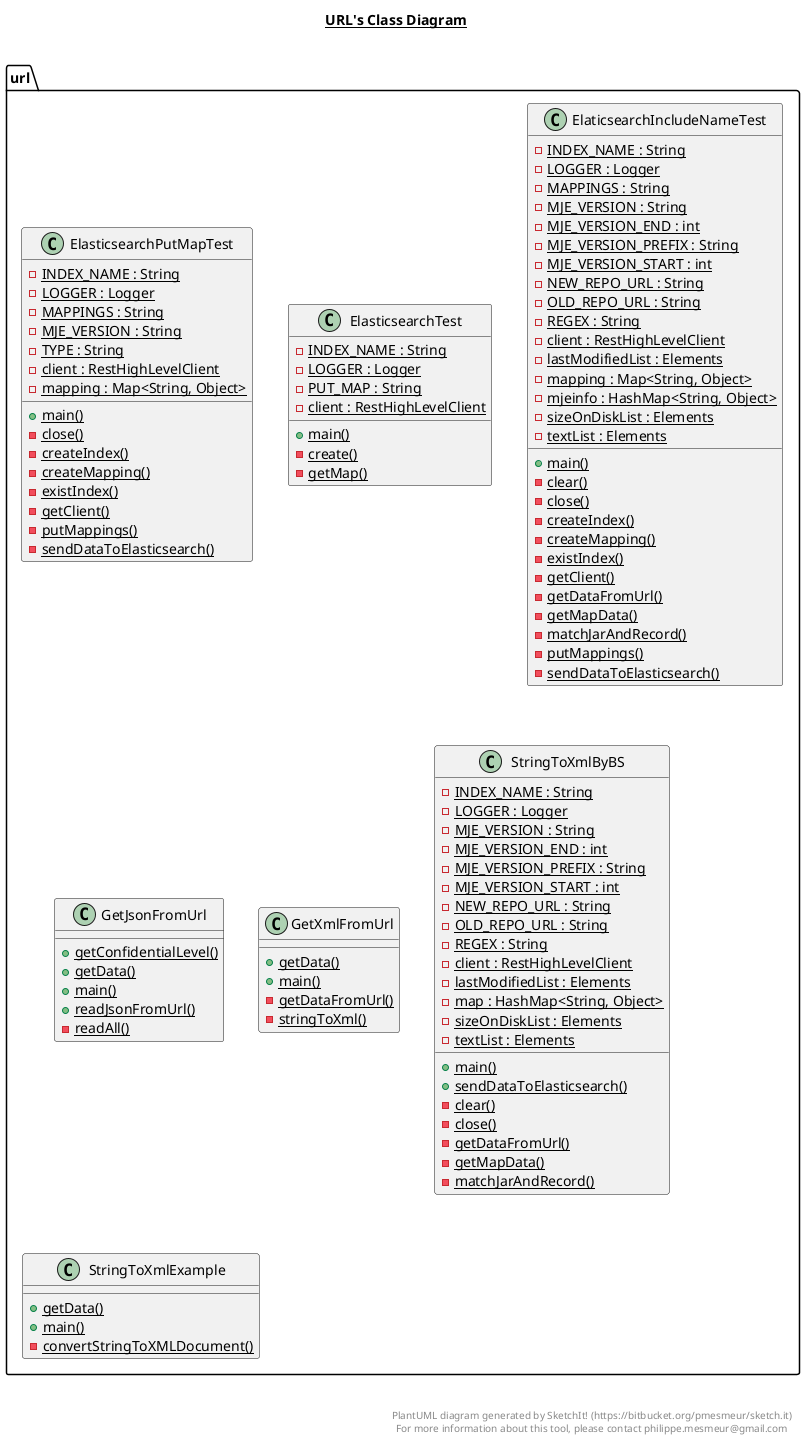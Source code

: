 @startuml

title __URL's Class Diagram__\n

  namespace url {
    class url.ElasticsearchPutMapTest {
        {static} - INDEX_NAME : String
        {static} - LOGGER : Logger
        {static} - MAPPINGS : String
        {static} - MJE_VERSION : String
        {static} - TYPE : String
        {static} - client : RestHighLevelClient
        {static} - mapping : Map<String, Object>
        {static} + main()
        {static} - close()
        {static} - createIndex()
        {static} - createMapping()
        {static} - existIndex()
        {static} - getClient()
        {static} - putMappings()
        {static} - sendDataToElasticsearch()
    }
  }
  

  namespace url {
    class url.ElasticsearchTest {
        {static} - INDEX_NAME : String
        {static} - LOGGER : Logger
        {static} - PUT_MAP : String
        {static} - client : RestHighLevelClient
        {static} + main()
        {static} - create()
        {static} - getMap()
    }
  }
  

  namespace url {
    class url.ElaticsearchIncludeNameTest {
        {static} - INDEX_NAME : String
        {static} - LOGGER : Logger
        {static} - MAPPINGS : String
        {static} - MJE_VERSION : String
        {static} - MJE_VERSION_END : int
        {static} - MJE_VERSION_PREFIX : String
        {static} - MJE_VERSION_START : int
        {static} - NEW_REPO_URL : String
        {static} - OLD_REPO_URL : String
        {static} - REGEX : String
        {static} - client : RestHighLevelClient
        {static} - lastModifiedList : Elements
        {static} - mapping : Map<String, Object>
        {static} - mjeinfo : HashMap<String, Object>
        {static} - sizeOnDiskList : Elements
        {static} - textList : Elements
        {static} + main()
        {static} - clear()
        {static} - close()
        {static} - createIndex()
        {static} - createMapping()
        {static} - existIndex()
        {static} - getClient()
        {static} - getDataFromUrl()
        {static} - getMapData()
        {static} - matchJarAndRecord()
        {static} - putMappings()
        {static} - sendDataToElasticsearch()
    }
  }
  

  namespace url {
    class url.GetJsonFromUrl {
        {static} + getConfidentialLevel()
        {static} + getData()
        {static} + main()
        {static} + readJsonFromUrl()
        {static} - readAll()
    }
  }
  

  namespace url {
    class url.GetXmlFromUrl {
        {static} + getData()
        {static} + main()
        {static} - getDataFromUrl()
        {static} - stringToXml()
    }
  }
  

  namespace url {
    class url.StringToXmlByBS {
        {static} - INDEX_NAME : String
        {static} - LOGGER : Logger
        {static} - MJE_VERSION : String
        {static} - MJE_VERSION_END : int
        {static} - MJE_VERSION_PREFIX : String
        {static} - MJE_VERSION_START : int
        {static} - NEW_REPO_URL : String
        {static} - OLD_REPO_URL : String
        {static} - REGEX : String
        {static} - client : RestHighLevelClient
        {static} - lastModifiedList : Elements
        {static} - map : HashMap<String, Object>
        {static} - sizeOnDiskList : Elements
        {static} - textList : Elements
        {static} + main()
        {static} + sendDataToElasticsearch()
        {static} - clear()
        {static} - close()
        {static} - getDataFromUrl()
        {static} - getMapData()
        {static} - matchJarAndRecord()
    }
  }
  

  namespace url {
    class url.StringToXmlExample {
        {static} + getData()
        {static} + main()
        {static} - convertStringToXMLDocument()
    }
  }
  



right footer


PlantUML diagram generated by SketchIt! (https://bitbucket.org/pmesmeur/sketch.it)
For more information about this tool, please contact philippe.mesmeur@gmail.com
endfooter

@enduml
